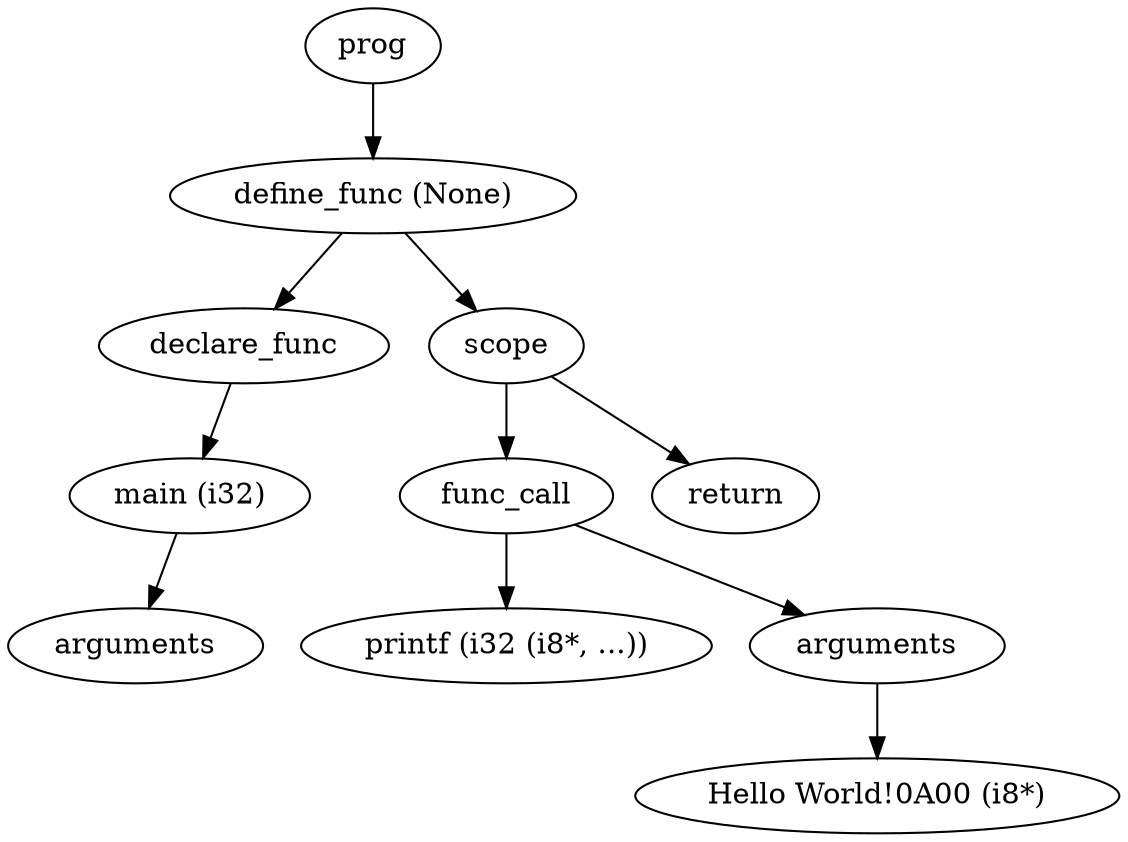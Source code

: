 digraph AST {
	node0[label="prog"]
	node1[label="define_func (None)"]
	node0->node1
	node2[label="declare_func"]
	node1->node2
	node3[label="main (i32)"]
	node2->node3
	node4[label="arguments"]
	node3->node4
	node5[label="scope"]
	node1->node5
	node6[label="func_call"]
	node5->node6
	node7[label="printf (i32 (i8*, ...))"]
	node6->node7
	node8[label="arguments"]
	node6->node8
	node9[label="Hello World!\0A\00 (i8*)"]
	node8->node9
	node10[label="return"]
	node5->node10
}